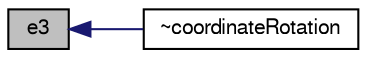 digraph "e3"
{
  bgcolor="transparent";
  edge [fontname="FreeSans",fontsize="10",labelfontname="FreeSans",labelfontsize="10"];
  node [fontname="FreeSans",fontsize="10",shape=record];
  rankdir="LR";
  Node667 [label="e3",height=0.2,width=0.4,color="black", fillcolor="grey75", style="filled", fontcolor="black"];
  Node667 -> Node668 [dir="back",color="midnightblue",fontsize="10",style="solid",fontname="FreeSans"];
  Node668 [label="~coordinateRotation",height=0.2,width=0.4,color="black",URL="$a24994.html#ac822cabe25216f7cb2cc56a23a97f7fc",tooltip="Destructor. "];
}

